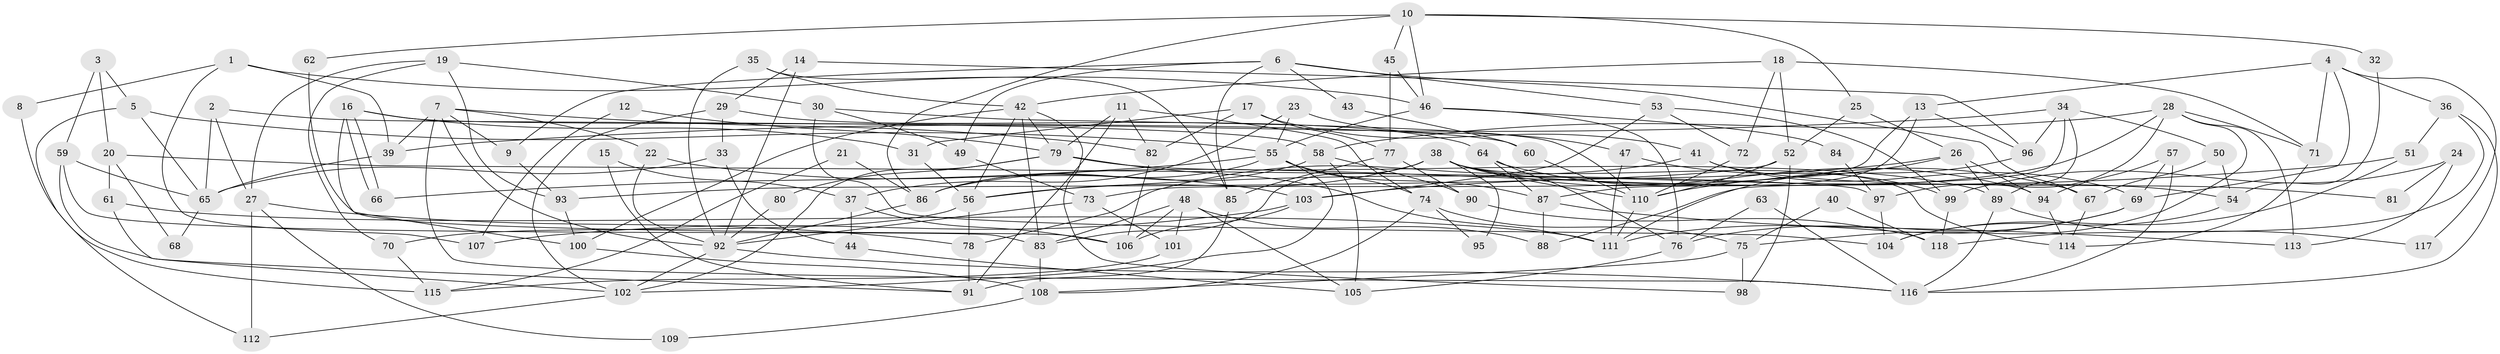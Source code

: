 // coarse degree distribution, {5: 0.1625, 3: 0.2, 7: 0.1, 8: 0.0625, 2: 0.1, 6: 0.1375, 4: 0.1875, 9: 0.0375, 12: 0.0125}
// Generated by graph-tools (version 1.1) at 2025/52/02/27/25 19:52:02]
// undirected, 118 vertices, 236 edges
graph export_dot {
graph [start="1"]
  node [color=gray90,style=filled];
  1;
  2;
  3;
  4;
  5;
  6;
  7;
  8;
  9;
  10;
  11;
  12;
  13;
  14;
  15;
  16;
  17;
  18;
  19;
  20;
  21;
  22;
  23;
  24;
  25;
  26;
  27;
  28;
  29;
  30;
  31;
  32;
  33;
  34;
  35;
  36;
  37;
  38;
  39;
  40;
  41;
  42;
  43;
  44;
  45;
  46;
  47;
  48;
  49;
  50;
  51;
  52;
  53;
  54;
  55;
  56;
  57;
  58;
  59;
  60;
  61;
  62;
  63;
  64;
  65;
  66;
  67;
  68;
  69;
  70;
  71;
  72;
  73;
  74;
  75;
  76;
  77;
  78;
  79;
  80;
  81;
  82;
  83;
  84;
  85;
  86;
  87;
  88;
  89;
  90;
  91;
  92;
  93;
  94;
  95;
  96;
  97;
  98;
  99;
  100;
  101;
  102;
  103;
  104;
  105;
  106;
  107;
  108;
  109;
  110;
  111;
  112;
  113;
  114;
  115;
  116;
  117;
  118;
  1 -- 46;
  1 -- 39;
  1 -- 8;
  1 -- 107;
  2 -- 58;
  2 -- 65;
  2 -- 27;
  3 -- 5;
  3 -- 59;
  3 -- 20;
  4 -- 71;
  4 -- 13;
  4 -- 36;
  4 -- 69;
  4 -- 117;
  5 -- 55;
  5 -- 112;
  5 -- 65;
  6 -- 67;
  6 -- 85;
  6 -- 9;
  6 -- 43;
  6 -- 49;
  6 -- 53;
  7 -- 22;
  7 -- 116;
  7 -- 9;
  7 -- 39;
  7 -- 82;
  7 -- 92;
  8 -- 115;
  9 -- 93;
  10 -- 25;
  10 -- 86;
  10 -- 32;
  10 -- 45;
  10 -- 46;
  10 -- 62;
  11 -- 79;
  11 -- 82;
  11 -- 74;
  11 -- 91;
  12 -- 79;
  12 -- 107;
  13 -- 96;
  13 -- 87;
  13 -- 73;
  14 -- 92;
  14 -- 96;
  14 -- 29;
  15 -- 91;
  15 -- 37;
  16 -- 66;
  16 -- 66;
  16 -- 100;
  16 -- 31;
  16 -- 60;
  17 -- 31;
  17 -- 41;
  17 -- 77;
  17 -- 82;
  18 -- 52;
  18 -- 71;
  18 -- 42;
  18 -- 72;
  19 -- 93;
  19 -- 30;
  19 -- 27;
  19 -- 70;
  20 -- 61;
  20 -- 68;
  20 -- 97;
  21 -- 86;
  21 -- 115;
  22 -- 92;
  22 -- 103;
  23 -- 37;
  23 -- 47;
  23 -- 55;
  24 -- 99;
  24 -- 113;
  24 -- 81;
  25 -- 26;
  25 -- 52;
  26 -- 94;
  26 -- 110;
  26 -- 89;
  26 -- 103;
  27 -- 78;
  27 -- 109;
  27 -- 112;
  28 -- 75;
  28 -- 97;
  28 -- 58;
  28 -- 71;
  28 -- 86;
  28 -- 113;
  29 -- 102;
  29 -- 33;
  29 -- 64;
  30 -- 104;
  30 -- 49;
  30 -- 110;
  31 -- 56;
  32 -- 54;
  33 -- 65;
  33 -- 44;
  34 -- 89;
  34 -- 39;
  34 -- 50;
  34 -- 88;
  34 -- 96;
  35 -- 42;
  35 -- 92;
  35 -- 85;
  36 -- 116;
  36 -- 51;
  36 -- 118;
  37 -- 44;
  37 -- 106;
  38 -- 83;
  38 -- 110;
  38 -- 54;
  38 -- 56;
  38 -- 94;
  38 -- 95;
  38 -- 114;
  39 -- 65;
  40 -- 75;
  40 -- 118;
  41 -- 69;
  41 -- 78;
  41 -- 81;
  42 -- 56;
  42 -- 79;
  42 -- 83;
  42 -- 98;
  42 -- 100;
  43 -- 60;
  44 -- 105;
  45 -- 46;
  45 -- 77;
  46 -- 55;
  46 -- 76;
  46 -- 84;
  47 -- 111;
  47 -- 99;
  48 -- 83;
  48 -- 105;
  48 -- 88;
  48 -- 101;
  48 -- 106;
  49 -- 73;
  50 -- 67;
  50 -- 54;
  51 -- 56;
  51 -- 104;
  52 -- 110;
  52 -- 98;
  52 -- 93;
  53 -- 103;
  53 -- 72;
  53 -- 99;
  54 -- 104;
  55 -- 87;
  55 -- 66;
  55 -- 74;
  55 -- 86;
  55 -- 102;
  56 -- 78;
  56 -- 70;
  57 -- 116;
  57 -- 69;
  57 -- 94;
  58 -- 86;
  58 -- 90;
  58 -- 105;
  59 -- 83;
  59 -- 91;
  59 -- 65;
  60 -- 110;
  61 -- 111;
  61 -- 102;
  62 -- 106;
  63 -- 76;
  63 -- 116;
  64 -- 76;
  64 -- 67;
  64 -- 87;
  65 -- 68;
  67 -- 114;
  69 -- 111;
  69 -- 76;
  70 -- 115;
  71 -- 114;
  72 -- 110;
  73 -- 92;
  73 -- 101;
  74 -- 75;
  74 -- 95;
  74 -- 108;
  75 -- 108;
  75 -- 98;
  76 -- 105;
  77 -- 85;
  77 -- 90;
  78 -- 91;
  79 -- 102;
  79 -- 80;
  79 -- 89;
  79 -- 111;
  80 -- 92;
  82 -- 106;
  83 -- 108;
  84 -- 97;
  85 -- 91;
  86 -- 92;
  87 -- 88;
  87 -- 113;
  89 -- 116;
  89 -- 117;
  90 -- 118;
  92 -- 102;
  92 -- 116;
  93 -- 100;
  94 -- 114;
  96 -- 111;
  97 -- 104;
  99 -- 118;
  100 -- 108;
  101 -- 115;
  102 -- 112;
  103 -- 106;
  103 -- 107;
  108 -- 109;
  110 -- 111;
}
